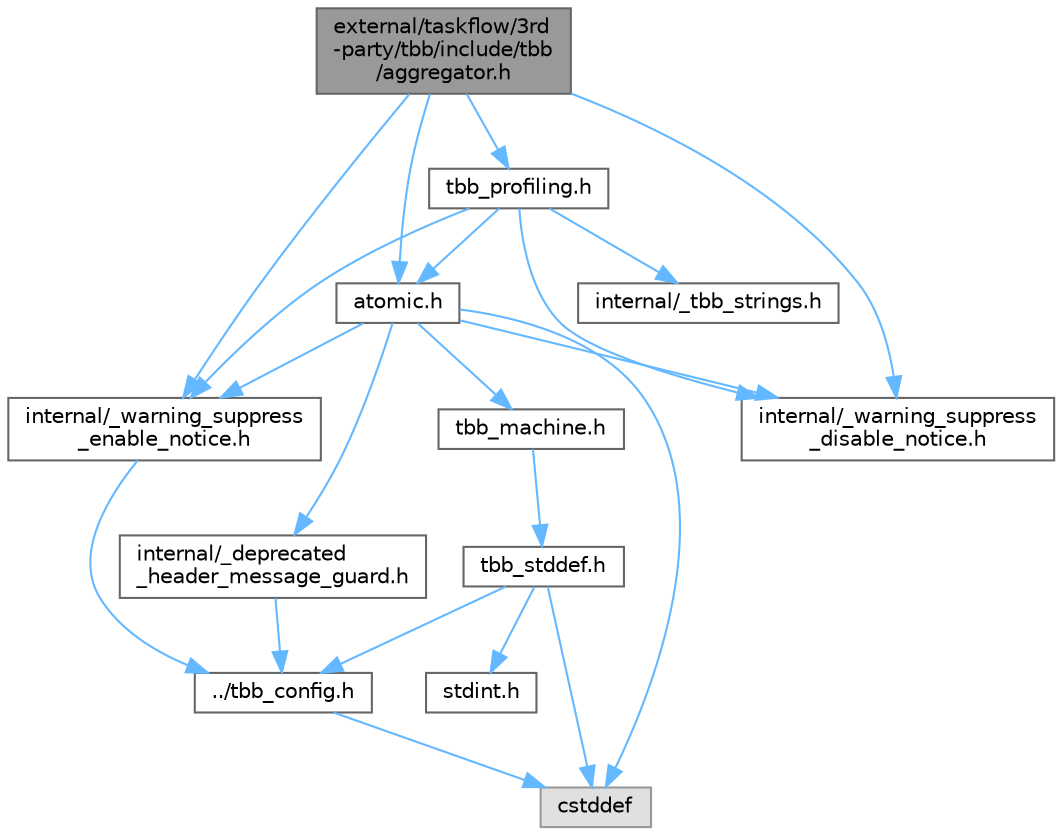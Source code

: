 digraph "external/taskflow/3rd-party/tbb/include/tbb/aggregator.h"
{
 // LATEX_PDF_SIZE
  bgcolor="transparent";
  edge [fontname=Helvetica,fontsize=10,labelfontname=Helvetica,labelfontsize=10];
  node [fontname=Helvetica,fontsize=10,shape=box,height=0.2,width=0.4];
  Node1 [id="Node000001",label="external/taskflow/3rd\l-party/tbb/include/tbb\l/aggregator.h",height=0.2,width=0.4,color="gray40", fillcolor="grey60", style="filled", fontcolor="black",tooltip=" "];
  Node1 -> Node2 [id="edge21_Node000001_Node000002",color="steelblue1",style="solid",tooltip=" "];
  Node2 [id="Node000002",label="internal/_warning_suppress\l_enable_notice.h",height=0.2,width=0.4,color="grey40", fillcolor="white", style="filled",URL="$__warning__suppress__enable__notice_8h.html",tooltip=" "];
  Node2 -> Node3 [id="edge22_Node000002_Node000003",color="steelblue1",style="solid",tooltip=" "];
  Node3 [id="Node000003",label="../tbb_config.h",height=0.2,width=0.4,color="grey40", fillcolor="white", style="filled",URL="$tbb__config_8h.html",tooltip=" "];
  Node3 -> Node4 [id="edge23_Node000003_Node000004",color="steelblue1",style="solid",tooltip=" "];
  Node4 [id="Node000004",label="cstddef",height=0.2,width=0.4,color="grey60", fillcolor="#E0E0E0", style="filled",tooltip=" "];
  Node1 -> Node5 [id="edge24_Node000001_Node000005",color="steelblue1",style="solid",tooltip=" "];
  Node5 [id="Node000005",label="atomic.h",height=0.2,width=0.4,color="grey40", fillcolor="white", style="filled",URL="$external_2taskflow_23rd-party_2tbb_2include_2tbb_2atomic_8h.html",tooltip=" "];
  Node5 -> Node6 [id="edge25_Node000005_Node000006",color="steelblue1",style="solid",tooltip=" "];
  Node6 [id="Node000006",label="internal/_deprecated\l_header_message_guard.h",height=0.2,width=0.4,color="grey40", fillcolor="white", style="filled",URL="$__deprecated__header__message__guard_8h.html",tooltip=" "];
  Node6 -> Node3 [id="edge26_Node000006_Node000003",color="steelblue1",style="solid",tooltip=" "];
  Node5 -> Node2 [id="edge27_Node000005_Node000002",color="steelblue1",style="solid",tooltip=" "];
  Node5 -> Node4 [id="edge28_Node000005_Node000004",color="steelblue1",style="solid",tooltip=" "];
  Node5 -> Node7 [id="edge29_Node000005_Node000007",color="steelblue1",style="solid",tooltip=" "];
  Node7 [id="Node000007",label="tbb_machine.h",height=0.2,width=0.4,color="grey40", fillcolor="white", style="filled",URL="$tbb__machine_8h.html",tooltip=" "];
  Node7 -> Node8 [id="edge30_Node000007_Node000008",color="steelblue1",style="solid",tooltip=" "];
  Node8 [id="Node000008",label="tbb_stddef.h",height=0.2,width=0.4,color="grey40", fillcolor="white", style="filled",URL="$tbb__stddef_8h.html",tooltip=" "];
  Node8 -> Node3 [id="edge31_Node000008_Node000003",color="steelblue1",style="solid",tooltip=" "];
  Node8 -> Node4 [id="edge32_Node000008_Node000004",color="steelblue1",style="solid",tooltip=" "];
  Node8 -> Node9 [id="edge33_Node000008_Node000009",color="steelblue1",style="solid",tooltip=" "];
  Node9 [id="Node000009",label="stdint.h",height=0.2,width=0.4,color="grey40", fillcolor="white", style="filled",URL="$stdint_8h.html",tooltip=" "];
  Node5 -> Node10 [id="edge34_Node000005_Node000010",color="steelblue1",style="solid",tooltip=" "];
  Node10 [id="Node000010",label="internal/_warning_suppress\l_disable_notice.h",height=0.2,width=0.4,color="grey40", fillcolor="white", style="filled",URL="$__warning__suppress__disable__notice_8h.html",tooltip=" "];
  Node1 -> Node11 [id="edge35_Node000001_Node000011",color="steelblue1",style="solid",tooltip=" "];
  Node11 [id="Node000011",label="tbb_profiling.h",height=0.2,width=0.4,color="grey40", fillcolor="white", style="filled",URL="$tbb__profiling_8h.html",tooltip=" "];
  Node11 -> Node2 [id="edge36_Node000011_Node000002",color="steelblue1",style="solid",tooltip=" "];
  Node11 -> Node12 [id="edge37_Node000011_Node000012",color="steelblue1",style="solid",tooltip=" "];
  Node12 [id="Node000012",label="internal/_tbb_strings.h",height=0.2,width=0.4,color="grey40", fillcolor="white", style="filled",URL="$__tbb__strings_8h.html",tooltip=" "];
  Node11 -> Node5 [id="edge38_Node000011_Node000005",color="steelblue1",style="solid",tooltip=" "];
  Node11 -> Node10 [id="edge39_Node000011_Node000010",color="steelblue1",style="solid",tooltip=" "];
  Node1 -> Node10 [id="edge40_Node000001_Node000010",color="steelblue1",style="solid",tooltip=" "];
}
